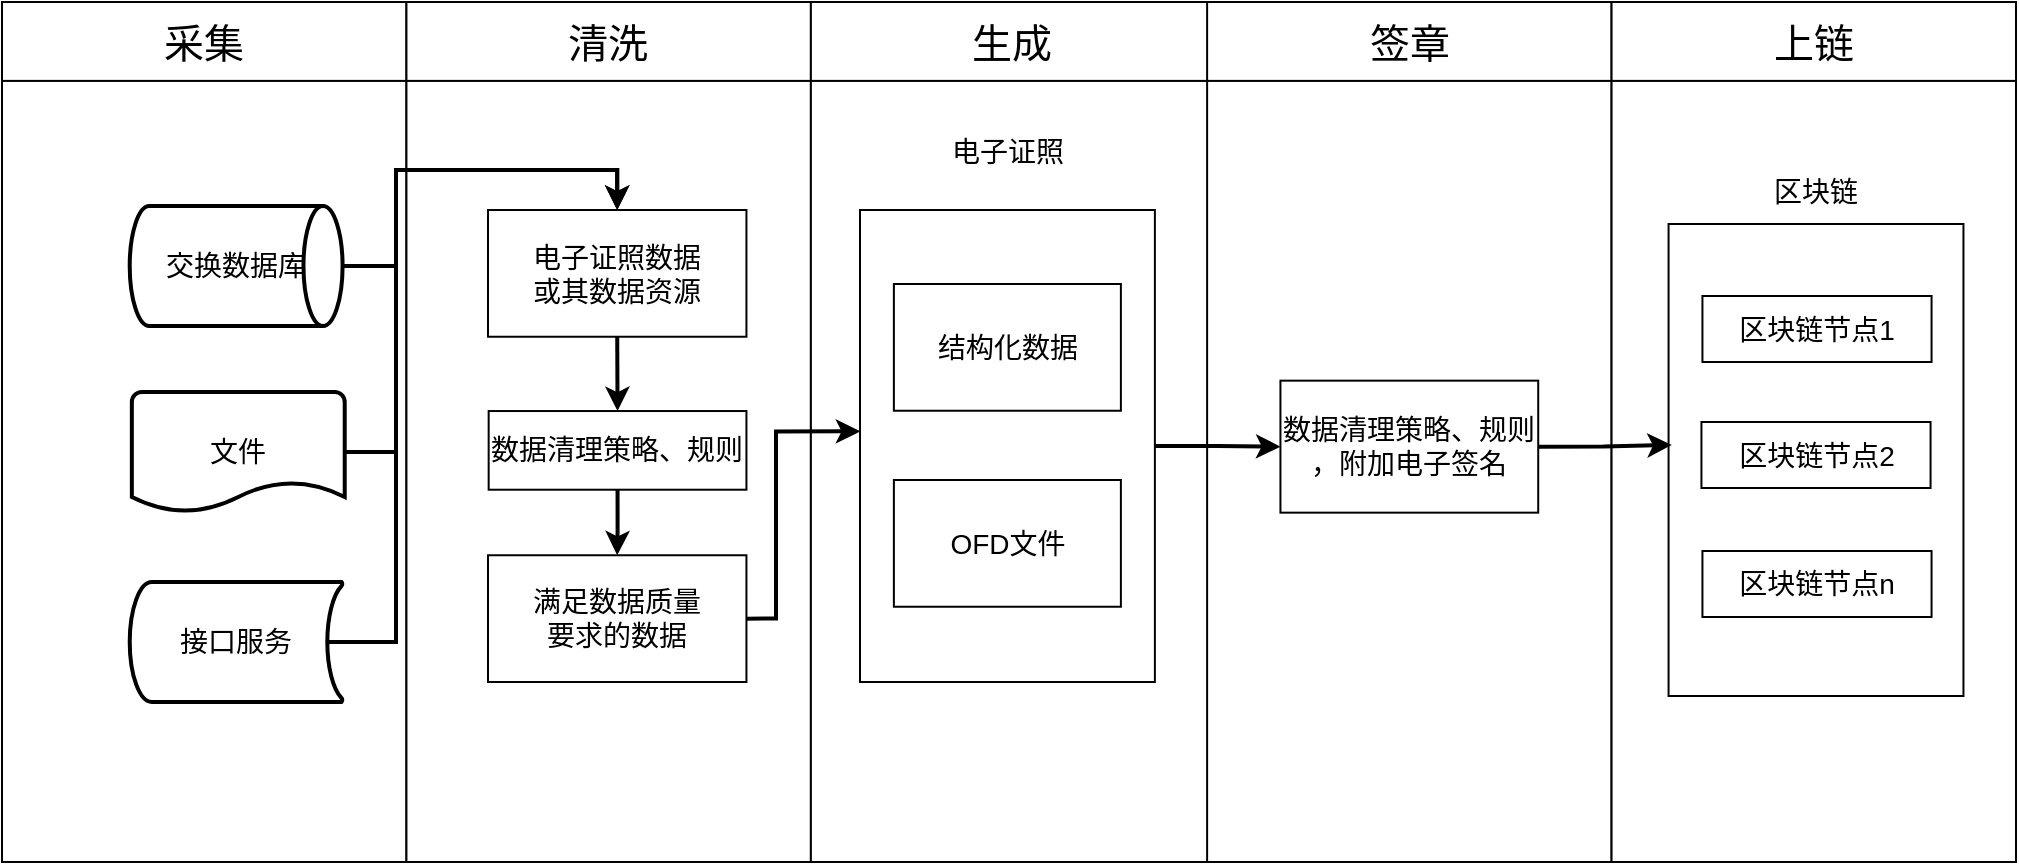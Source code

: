 <mxfile version="24.0.7" type="github">
  <diagram name="第 1 页" id="mlK23XWwbsO1bdcoR-AP">
    <mxGraphModel dx="954" dy="537" grid="1" gridSize="10" guides="1" tooltips="1" connect="1" arrows="1" fold="1" page="1" pageScale="1" pageWidth="827" pageHeight="1169" math="0" shadow="0">
      <root>
        <mxCell id="0" />
        <mxCell id="1" parent="0" />
        <mxCell id="Ue5ERrAMfguvgAMBEAyv-38" value="" style="group;fontSize=16;whiteSpace=wrap;" parent="1" vertex="1" connectable="0">
          <mxGeometry x="33" y="314" width="1007" height="430" as="geometry" />
        </mxCell>
        <mxCell id="Ue5ERrAMfguvgAMBEAyv-13" value="" style="group;fontSize=16;whiteSpace=wrap;" parent="Ue5ERrAMfguvgAMBEAyv-38" vertex="1" connectable="0">
          <mxGeometry width="202.221" height="430" as="geometry" />
        </mxCell>
        <mxCell id="Ue5ERrAMfguvgAMBEAyv-1" value="&lt;font style=&quot;font-size: 20px;&quot;&gt;采集&lt;/font&gt;" style="rounded=0;whiteSpace=wrap;html=1;fontSize=20;" parent="Ue5ERrAMfguvgAMBEAyv-13" vertex="1">
          <mxGeometry width="202.221" height="39.47" as="geometry" />
        </mxCell>
        <mxCell id="Ue5ERrAMfguvgAMBEAyv-2" value="&lt;font style=&quot;font-size: 16px;&quot;&gt;采集&lt;/font&gt;" style="rounded=0;whiteSpace=wrap;html=1;fontSize=16;" parent="Ue5ERrAMfguvgAMBEAyv-13" vertex="1">
          <mxGeometry y="39.47" width="202.221" height="390.53" as="geometry" />
        </mxCell>
        <mxCell id="Ue5ERrAMfguvgAMBEAyv-10" value="文件" style="strokeWidth=2;html=1;shape=mxgraph.flowchart.document2;whiteSpace=wrap;size=0.25;fontSize=14;" parent="Ue5ERrAMfguvgAMBEAyv-13" vertex="1">
          <mxGeometry x="64.924" y="195" width="106.432" height="60" as="geometry" />
        </mxCell>
        <mxCell id="Ue5ERrAMfguvgAMBEAyv-11" value="交换数据库" style="strokeWidth=2;html=1;shape=mxgraph.flowchart.direct_data;whiteSpace=wrap;fontSize=14;" parent="Ue5ERrAMfguvgAMBEAyv-13" vertex="1">
          <mxGeometry x="63.859" y="102" width="106.432" height="60" as="geometry" />
        </mxCell>
        <mxCell id="Ue5ERrAMfguvgAMBEAyv-12" value="接口服务" style="strokeWidth=2;html=1;shape=mxgraph.flowchart.stored_data;whiteSpace=wrap;fontSize=14;" parent="Ue5ERrAMfguvgAMBEAyv-13" vertex="1">
          <mxGeometry x="63.859" y="290" width="106.432" height="60" as="geometry" />
        </mxCell>
        <mxCell id="Ue5ERrAMfguvgAMBEAyv-53" value="" style="endArrow=none;html=1;rounded=0;exitX=0.93;exitY=0.5;exitDx=0;exitDy=0;exitPerimeter=0;strokeWidth=2;" parent="Ue5ERrAMfguvgAMBEAyv-13" source="Ue5ERrAMfguvgAMBEAyv-12" edge="1">
          <mxGeometry width="50" height="50" relative="1" as="geometry">
            <mxPoint x="147" y="275" as="sourcePoint" />
            <mxPoint x="197" y="225" as="targetPoint" />
            <Array as="points">
              <mxPoint x="197" y="320" />
            </Array>
          </mxGeometry>
        </mxCell>
        <mxCell id="Ue5ERrAMfguvgAMBEAyv-14" value="" style="group;fontSize=16;whiteSpace=wrap;" parent="Ue5ERrAMfguvgAMBEAyv-38" vertex="1" connectable="0">
          <mxGeometry x="202.221" width="202.221" height="430" as="geometry" />
        </mxCell>
        <mxCell id="Ue5ERrAMfguvgAMBEAyv-15" value="&lt;span style=&quot;font-size: 20px;&quot;&gt;清洗&lt;/span&gt;" style="rounded=0;whiteSpace=wrap;html=1;fontSize=20;" parent="Ue5ERrAMfguvgAMBEAyv-14" vertex="1">
          <mxGeometry width="202.221" height="39.47" as="geometry" />
        </mxCell>
        <mxCell id="Ue5ERrAMfguvgAMBEAyv-16" value="" style="rounded=0;whiteSpace=wrap;html=1;fontSize=16;" parent="Ue5ERrAMfguvgAMBEAyv-14" vertex="1">
          <mxGeometry y="39.47" width="202.221" height="390.53" as="geometry" />
        </mxCell>
        <mxCell id="Ue5ERrAMfguvgAMBEAyv-45" value="" style="group;fontSize=14;whiteSpace=wrap;" parent="Ue5ERrAMfguvgAMBEAyv-14" vertex="1" connectable="0">
          <mxGeometry x="40.78" y="104" width="129.22" height="236" as="geometry" />
        </mxCell>
        <mxCell id="Ue5ERrAMfguvgAMBEAyv-54" style="edgeStyle=orthogonalEdgeStyle;rounded=0;orthogonalLoop=1;jettySize=auto;html=1;exitX=0.5;exitY=1;exitDx=0;exitDy=0;entryX=0.5;entryY=0;entryDx=0;entryDy=0;strokeWidth=2;" parent="Ue5ERrAMfguvgAMBEAyv-45" source="Ue5ERrAMfguvgAMBEAyv-40" target="Ue5ERrAMfguvgAMBEAyv-41" edge="1">
          <mxGeometry relative="1" as="geometry" />
        </mxCell>
        <mxCell id="Ue5ERrAMfguvgAMBEAyv-40" value="&lt;font style=&quot;font-size: 14px;&quot;&gt;电子证照数据&lt;br&gt;或其数据资源&lt;/font&gt;" style="rounded=0;whiteSpace=wrap;html=1;fontSize=14;" parent="Ue5ERrAMfguvgAMBEAyv-45" vertex="1">
          <mxGeometry width="129.22" height="63.37" as="geometry" />
        </mxCell>
        <mxCell id="Ue5ERrAMfguvgAMBEAyv-55" style="edgeStyle=orthogonalEdgeStyle;rounded=0;orthogonalLoop=1;jettySize=auto;html=1;exitX=0.5;exitY=1;exitDx=0;exitDy=0;strokeWidth=2;" parent="Ue5ERrAMfguvgAMBEAyv-45" source="Ue5ERrAMfguvgAMBEAyv-41" target="Ue5ERrAMfguvgAMBEAyv-42" edge="1">
          <mxGeometry relative="1" as="geometry" />
        </mxCell>
        <mxCell id="Ue5ERrAMfguvgAMBEAyv-41" value="&lt;span style=&quot;font-size: 14px;&quot;&gt;数据清理策略、规则&lt;/span&gt;" style="rounded=0;whiteSpace=wrap;html=1;fontSize=14;" parent="Ue5ERrAMfguvgAMBEAyv-45" vertex="1">
          <mxGeometry x="0.33" y="100.519" width="128.89" height="39.333" as="geometry" />
        </mxCell>
        <mxCell id="Ue5ERrAMfguvgAMBEAyv-42" value="&lt;span style=&quot;font-size: 14px;&quot;&gt;满足数据质量&lt;br&gt;要求的数据&lt;/span&gt;" style="rounded=0;whiteSpace=wrap;html=1;fontSize=14;" parent="Ue5ERrAMfguvgAMBEAyv-45" vertex="1">
          <mxGeometry y="172.63" width="129.22" height="63.37" as="geometry" />
        </mxCell>
        <mxCell id="Ue5ERrAMfguvgAMBEAyv-20" value="" style="group;fontSize=16;whiteSpace=wrap;" parent="Ue5ERrAMfguvgAMBEAyv-38" vertex="1" connectable="0">
          <mxGeometry x="404.442" width="202.221" height="430" as="geometry" />
        </mxCell>
        <mxCell id="Ue5ERrAMfguvgAMBEAyv-21" value="&lt;span style=&quot;font-size: 20px;&quot;&gt;生成&lt;/span&gt;" style="rounded=0;whiteSpace=wrap;html=1;fontSize=20;" parent="Ue5ERrAMfguvgAMBEAyv-20" vertex="1">
          <mxGeometry width="202.221" height="39.47" as="geometry" />
        </mxCell>
        <mxCell id="Ue5ERrAMfguvgAMBEAyv-22" value="" style="rounded=0;whiteSpace=wrap;html=1;fontSize=16;" parent="Ue5ERrAMfguvgAMBEAyv-20" vertex="1">
          <mxGeometry y="39.47" width="202.221" height="390.53" as="geometry" />
        </mxCell>
        <mxCell id="Ue5ERrAMfguvgAMBEAyv-58" value="" style="rounded=0;whiteSpace=wrap;html=1;" parent="Ue5ERrAMfguvgAMBEAyv-20" vertex="1">
          <mxGeometry x="24.56" y="104" width="147.44" height="236" as="geometry" />
        </mxCell>
        <mxCell id="Ue5ERrAMfguvgAMBEAyv-68" value="结构化数据" style="rounded=0;whiteSpace=wrap;html=1;fontSize=14;" parent="Ue5ERrAMfguvgAMBEAyv-20" vertex="1">
          <mxGeometry x="41.5" y="141" width="113.5" height="63.37" as="geometry" />
        </mxCell>
        <mxCell id="Ue5ERrAMfguvgAMBEAyv-69" value="OFD文件" style="rounded=0;whiteSpace=wrap;html=1;fontSize=14;" parent="Ue5ERrAMfguvgAMBEAyv-20" vertex="1">
          <mxGeometry x="41.5" y="239" width="113.5" height="63.37" as="geometry" />
        </mxCell>
        <mxCell id="Ue5ERrAMfguvgAMBEAyv-70" value="电子证照" style="text;html=1;strokeColor=none;fillColor=none;align=center;verticalAlign=middle;whiteSpace=wrap;rounded=0;fontSize=14;" parent="Ue5ERrAMfguvgAMBEAyv-20" vertex="1">
          <mxGeometry x="68.278" y="60" width="60" height="30" as="geometry" />
        </mxCell>
        <mxCell id="Ue5ERrAMfguvgAMBEAyv-26" value="" style="group;fontSize=16;whiteSpace=wrap;" parent="Ue5ERrAMfguvgAMBEAyv-38" vertex="1" connectable="0">
          <mxGeometry x="602.558" width="202.221" height="430" as="geometry" />
        </mxCell>
        <mxCell id="Ue5ERrAMfguvgAMBEAyv-27" value="签章" style="rounded=0;whiteSpace=wrap;html=1;fontSize=20;" parent="Ue5ERrAMfguvgAMBEAyv-26" vertex="1">
          <mxGeometry width="202.221" height="39.47" as="geometry" />
        </mxCell>
        <mxCell id="Ue5ERrAMfguvgAMBEAyv-28" value="" style="rounded=0;whiteSpace=wrap;html=1;fontSize=16;" parent="Ue5ERrAMfguvgAMBEAyv-26" vertex="1">
          <mxGeometry y="39.47" width="202.221" height="390.53" as="geometry" />
        </mxCell>
        <mxCell id="Ue5ERrAMfguvgAMBEAyv-75" value="&lt;span style=&quot;font-size: 14px;&quot;&gt;数据清理策略、规则 ，附加电子签名&lt;/span&gt;" style="rounded=0;whiteSpace=wrap;html=1;fontSize=14;" parent="Ue5ERrAMfguvgAMBEAyv-26" vertex="1">
          <mxGeometry x="36.664" y="189.329" width="128.89" height="66" as="geometry" />
        </mxCell>
        <mxCell id="Ue5ERrAMfguvgAMBEAyv-32" value="" style="group;fontSize=16;whiteSpace=wrap;" parent="Ue5ERrAMfguvgAMBEAyv-38" vertex="1" connectable="0">
          <mxGeometry x="804.779" width="202.221" height="430" as="geometry" />
        </mxCell>
        <mxCell id="Ue5ERrAMfguvgAMBEAyv-33" value="&lt;span style=&quot;font-size: 20px;&quot;&gt;上链&lt;/span&gt;" style="rounded=0;whiteSpace=wrap;html=1;fontSize=20;" parent="Ue5ERrAMfguvgAMBEAyv-32" vertex="1">
          <mxGeometry width="202.221" height="39.47" as="geometry" />
        </mxCell>
        <mxCell id="Ue5ERrAMfguvgAMBEAyv-34" value="" style="rounded=0;whiteSpace=wrap;html=1;fontSize=16;" parent="Ue5ERrAMfguvgAMBEAyv-32" vertex="1">
          <mxGeometry y="39.47" width="202.221" height="390.53" as="geometry" />
        </mxCell>
        <mxCell id="Ue5ERrAMfguvgAMBEAyv-39" value="&lt;font style=&quot;font-size: 14px;&quot;&gt;区块链&lt;/font&gt;" style="text;html=1;strokeColor=none;fillColor=none;align=center;verticalAlign=middle;whiteSpace=wrap;rounded=0;fontSize=14;" parent="Ue5ERrAMfguvgAMBEAyv-32" vertex="1">
          <mxGeometry x="72.221" y="80" width="60" height="30" as="geometry" />
        </mxCell>
        <mxCell id="Ue5ERrAMfguvgAMBEAyv-76" value="" style="rounded=0;whiteSpace=wrap;html=1;" parent="Ue5ERrAMfguvgAMBEAyv-32" vertex="1">
          <mxGeometry x="28.504" y="111" width="147.44" height="236" as="geometry" />
        </mxCell>
        <mxCell id="Ue5ERrAMfguvgAMBEAyv-77" value="区块链节点1" style="rounded=0;whiteSpace=wrap;html=1;fontSize=14;" parent="Ue5ERrAMfguvgAMBEAyv-32" vertex="1">
          <mxGeometry x="45.44" y="147" width="114.56" height="33" as="geometry" />
        </mxCell>
        <mxCell id="Ue5ERrAMfguvgAMBEAyv-79" value="区块链节点2" style="rounded=0;whiteSpace=wrap;html=1;fontSize=14;" parent="Ue5ERrAMfguvgAMBEAyv-32" vertex="1">
          <mxGeometry x="44.94" y="210" width="114.56" height="33" as="geometry" />
        </mxCell>
        <mxCell id="Ue5ERrAMfguvgAMBEAyv-80" value="区块链节点n" style="rounded=0;whiteSpace=wrap;html=1;fontSize=14;" parent="Ue5ERrAMfguvgAMBEAyv-32" vertex="1">
          <mxGeometry x="45.44" y="274.5" width="114.56" height="33" as="geometry" />
        </mxCell>
        <mxCell id="Ue5ERrAMfguvgAMBEAyv-49" style="edgeStyle=orthogonalEdgeStyle;rounded=0;orthogonalLoop=1;jettySize=auto;html=1;exitX=1;exitY=0.5;exitDx=0;exitDy=0;exitPerimeter=0;entryX=0.5;entryY=0;entryDx=0;entryDy=0;strokeWidth=2;" parent="Ue5ERrAMfguvgAMBEAyv-38" source="Ue5ERrAMfguvgAMBEAyv-11" target="Ue5ERrAMfguvgAMBEAyv-40" edge="1">
          <mxGeometry relative="1" as="geometry">
            <Array as="points">
              <mxPoint x="197" y="132" />
              <mxPoint x="197" y="84" />
              <mxPoint x="308" y="84" />
            </Array>
          </mxGeometry>
        </mxCell>
        <mxCell id="Ue5ERrAMfguvgAMBEAyv-50" style="edgeStyle=orthogonalEdgeStyle;rounded=0;orthogonalLoop=1;jettySize=auto;html=1;exitX=1;exitY=0.5;exitDx=0;exitDy=0;exitPerimeter=0;entryX=0.5;entryY=0;entryDx=0;entryDy=0;strokeWidth=2;" parent="Ue5ERrAMfguvgAMBEAyv-38" source="Ue5ERrAMfguvgAMBEAyv-10" target="Ue5ERrAMfguvgAMBEAyv-40" edge="1">
          <mxGeometry relative="1" as="geometry">
            <Array as="points">
              <mxPoint x="197" y="225" />
              <mxPoint x="197" y="84" />
              <mxPoint x="308" y="84" />
            </Array>
          </mxGeometry>
        </mxCell>
        <mxCell id="Ue5ERrAMfguvgAMBEAyv-74" style="edgeStyle=orthogonalEdgeStyle;rounded=0;orthogonalLoop=1;jettySize=auto;html=1;exitX=1;exitY=0.5;exitDx=0;exitDy=0;entryX=0.001;entryY=0.469;entryDx=0;entryDy=0;entryPerimeter=0;strokeWidth=2;" parent="Ue5ERrAMfguvgAMBEAyv-38" source="Ue5ERrAMfguvgAMBEAyv-42" target="Ue5ERrAMfguvgAMBEAyv-58" edge="1">
          <mxGeometry relative="1" as="geometry">
            <Array as="points">
              <mxPoint x="387" y="308" />
              <mxPoint x="387" y="215" />
            </Array>
          </mxGeometry>
        </mxCell>
        <mxCell id="Ue5ERrAMfguvgAMBEAyv-82" style="edgeStyle=orthogonalEdgeStyle;rounded=0;orthogonalLoop=1;jettySize=auto;html=1;exitX=1;exitY=0.5;exitDx=0;exitDy=0;entryX=0;entryY=0.5;entryDx=0;entryDy=0;strokeWidth=2;" parent="Ue5ERrAMfguvgAMBEAyv-38" source="Ue5ERrAMfguvgAMBEAyv-58" target="Ue5ERrAMfguvgAMBEAyv-75" edge="1">
          <mxGeometry relative="1" as="geometry" />
        </mxCell>
        <mxCell id="Ue5ERrAMfguvgAMBEAyv-83" style="edgeStyle=orthogonalEdgeStyle;rounded=0;orthogonalLoop=1;jettySize=auto;html=1;exitX=1;exitY=0.5;exitDx=0;exitDy=0;entryX=0.011;entryY=0.468;entryDx=0;entryDy=0;entryPerimeter=0;strokeWidth=2;" parent="Ue5ERrAMfguvgAMBEAyv-38" source="Ue5ERrAMfguvgAMBEAyv-75" target="Ue5ERrAMfguvgAMBEAyv-76" edge="1">
          <mxGeometry relative="1" as="geometry" />
        </mxCell>
      </root>
    </mxGraphModel>
  </diagram>
</mxfile>
